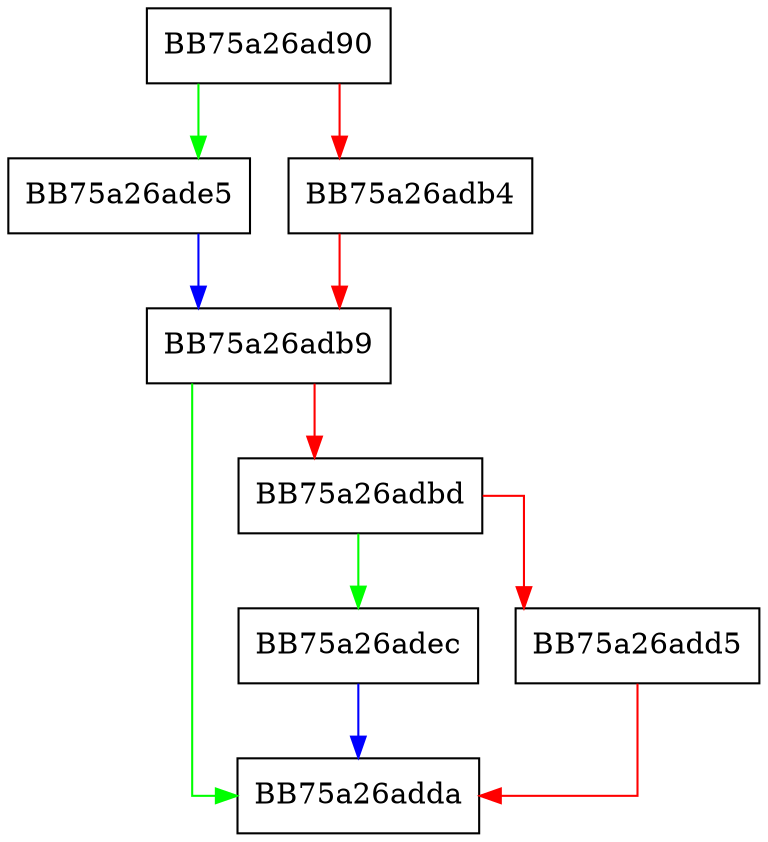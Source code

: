 digraph getbits {
  node [shape="box"];
  graph [splines=ortho];
  BB75a26ad90 -> BB75a26ade5 [color="green"];
  BB75a26ad90 -> BB75a26adb4 [color="red"];
  BB75a26adb4 -> BB75a26adb9 [color="red"];
  BB75a26adb9 -> BB75a26adda [color="green"];
  BB75a26adb9 -> BB75a26adbd [color="red"];
  BB75a26adbd -> BB75a26adec [color="green"];
  BB75a26adbd -> BB75a26add5 [color="red"];
  BB75a26add5 -> BB75a26adda [color="red"];
  BB75a26ade5 -> BB75a26adb9 [color="blue"];
  BB75a26adec -> BB75a26adda [color="blue"];
}